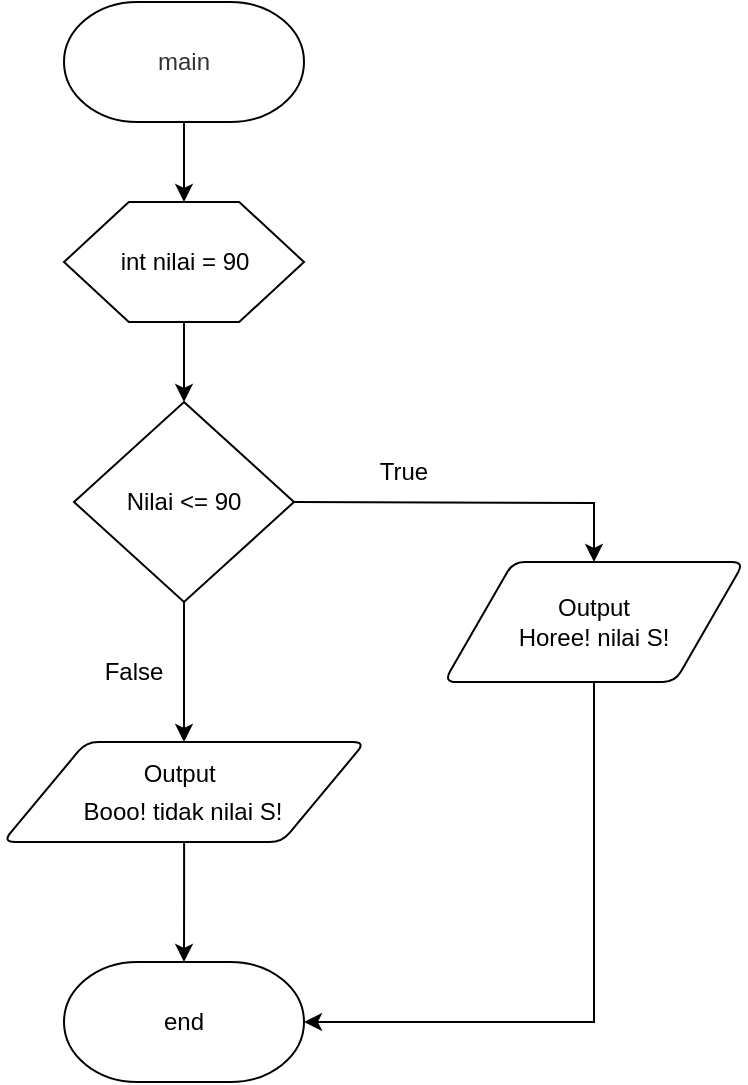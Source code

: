 <mxfile version="21.8.2" type="device">
  <diagram name="Page-1" id="bOsw9nqrsD_bBNR3ue8Q">
    <mxGraphModel dx="597" dy="820" grid="1" gridSize="10" guides="1" tooltips="1" connect="1" arrows="1" fold="1" page="1" pageScale="1" pageWidth="827" pageHeight="1169" math="0" shadow="0">
      <root>
        <mxCell id="0" />
        <mxCell id="1" parent="0" />
        <mxCell id="wiBSHBN3SHqBTRkv2X46-7" style="edgeStyle=orthogonalEdgeStyle;rounded=0;orthogonalLoop=1;jettySize=auto;html=1;entryX=0.5;entryY=0;entryDx=0;entryDy=0;fontFamily=Helvetica;strokeWidth=1;fillColor=#f5f5f5;strokeColor=#000000;shadow=0;" parent="1" source="wiBSHBN3SHqBTRkv2X46-2" target="wiBSHBN3SHqBTRkv2X46-6" edge="1">
          <mxGeometry relative="1" as="geometry" />
        </mxCell>
        <mxCell id="wiBSHBN3SHqBTRkv2X46-2" value="main" style="strokeWidth=1;html=1;shape=mxgraph.flowchart.terminator;whiteSpace=wrap;fontFamily=Helvetica;fillColor=#ffffff;fontColor=#333333;strokeColor=#000000;" parent="1" vertex="1">
          <mxGeometry x="120" y="120" width="120" height="60" as="geometry" />
        </mxCell>
        <mxCell id="wiBSHBN3SHqBTRkv2X46-11" style="edgeStyle=orthogonalEdgeStyle;rounded=0;orthogonalLoop=1;jettySize=auto;html=1;entryX=0.5;entryY=0;entryDx=0;entryDy=0;strokeWidth=1;fontFamily=Helvetica;fillColor=#f5f5f5;strokeColor=#000000;shadow=0;" parent="1" source="wiBSHBN3SHqBTRkv2X46-6" edge="1">
          <mxGeometry relative="1" as="geometry">
            <mxPoint x="180" y="320" as="targetPoint" />
          </mxGeometry>
        </mxCell>
        <mxCell id="wiBSHBN3SHqBTRkv2X46-6" value="int nilai = 90" style="verticalLabelPosition=middle;verticalAlign=middle;html=1;shape=hexagon;perimeter=hexagonPerimeter2;arcSize=6;size=0.27;fontFamily=Helvetica;labelPosition=center;align=center;strokeWidth=1;" parent="1" vertex="1">
          <mxGeometry x="120" y="220" width="120" height="60" as="geometry" />
        </mxCell>
        <mxCell id="wiBSHBN3SHqBTRkv2X46-14" value="Output &lt;br&gt;Horee! nilai S!" style="shape=parallelogram;html=1;strokeWidth=1;perimeter=parallelogramPerimeter;whiteSpace=wrap;rounded=1;arcSize=12;size=0.23;fontFamily=Helvetica;" parent="1" vertex="1">
          <mxGeometry x="310" y="400" width="150" height="60" as="geometry" />
        </mxCell>
        <mxCell id="wiBSHBN3SHqBTRkv2X46-16" value="end" style="strokeWidth=1;html=1;shape=mxgraph.flowchart.terminator;whiteSpace=wrap;fontFamily=Helvetica;" parent="1" vertex="1">
          <mxGeometry x="120" y="600" width="120" height="60" as="geometry" />
        </mxCell>
        <mxCell id="-0l5DUAA4vOfdjbImzqf-3" value="Nilai &amp;lt;= 90" style="strokeWidth=1;html=1;shape=mxgraph.flowchart.decision;whiteSpace=wrap;strokeColor=default;" parent="1" vertex="1">
          <mxGeometry x="125" y="320" width="110" height="100" as="geometry" />
        </mxCell>
        <mxCell id="-0l5DUAA4vOfdjbImzqf-9" style="edgeStyle=orthogonalEdgeStyle;rounded=0;orthogonalLoop=1;jettySize=auto;html=1;strokeWidth=1;fontFamily=Helvetica;fillColor=#f5f5f5;strokeColor=#000000;shadow=0;" parent="1" target="wiBSHBN3SHqBTRkv2X46-14" edge="1">
          <mxGeometry relative="1" as="geometry">
            <mxPoint x="235" y="370" as="sourcePoint" />
            <mxPoint x="360" y="400" as="targetPoint" />
          </mxGeometry>
        </mxCell>
        <mxCell id="-0l5DUAA4vOfdjbImzqf-18" value="True&lt;br&gt;" style="text;html=1;strokeColor=none;fillColor=none;align=center;verticalAlign=middle;whiteSpace=wrap;rounded=0;" parent="1" vertex="1">
          <mxGeometry x="260" y="340" width="60" height="30" as="geometry" />
        </mxCell>
        <mxCell id="-0l5DUAA4vOfdjbImzqf-19" value="False" style="text;html=1;strokeColor=none;fillColor=none;align=center;verticalAlign=middle;whiteSpace=wrap;rounded=0;" parent="1" vertex="1">
          <mxGeometry x="125" y="440" width="60" height="30" as="geometry" />
        </mxCell>
        <mxCell id="-0l5DUAA4vOfdjbImzqf-20" style="edgeStyle=orthogonalEdgeStyle;rounded=0;orthogonalLoop=1;jettySize=auto;html=1;strokeWidth=1;fontFamily=Helvetica;fillColor=#f5f5f5;strokeColor=#000000;shadow=0;exitX=0.5;exitY=1;exitDx=0;exitDy=0;entryX=1;entryY=0.5;entryDx=0;entryDy=0;entryPerimeter=0;" parent="1" source="wiBSHBN3SHqBTRkv2X46-14" target="wiBSHBN3SHqBTRkv2X46-16" edge="1">
          <mxGeometry relative="1" as="geometry">
            <mxPoint x="260" y="480" as="sourcePoint" />
            <mxPoint x="400" y="510" as="targetPoint" />
          </mxGeometry>
        </mxCell>
        <mxCell id="-0l5DUAA4vOfdjbImzqf-27" style="edgeStyle=orthogonalEdgeStyle;rounded=0;orthogonalLoop=1;jettySize=auto;html=1;entryX=0.5;entryY=0;entryDx=0;entryDy=0;strokeWidth=1;fontFamily=Helvetica;fillColor=#f5f5f5;strokeColor=#000000;shadow=0;" parent="1" source="-0l5DUAA4vOfdjbImzqf-3" target="-0l5DUAA4vOfdjbImzqf-28" edge="1">
          <mxGeometry relative="1" as="geometry">
            <mxPoint x="179" y="419" as="sourcePoint" />
            <mxPoint x="179" y="459" as="targetPoint" />
          </mxGeometry>
        </mxCell>
        <mxCell id="-0l5DUAA4vOfdjbImzqf-28" value="&lt;div style=&quot;line-height: 19px;&quot;&gt;&lt;font style=&quot;font-size: 12px;&quot;&gt;Output&amp;nbsp;&lt;/font&gt;&lt;/div&gt;&lt;div style=&quot;line-height: 19px;&quot;&gt;&lt;font style=&quot;font-size: 12px;&quot;&gt;Booo! tidak nilai S!&lt;/font&gt;&lt;/div&gt;" style="shape=parallelogram;html=1;strokeWidth=1;perimeter=parallelogramPerimeter;whiteSpace=wrap;rounded=1;arcSize=12;size=0.23;fontFamily=Helvetica;" parent="1" vertex="1">
          <mxGeometry x="89.38" y="490" width="181.25" height="50" as="geometry" />
        </mxCell>
        <mxCell id="-0l5DUAA4vOfdjbImzqf-29" style="edgeStyle=orthogonalEdgeStyle;rounded=0;orthogonalLoop=1;jettySize=auto;html=1;entryX=0.5;entryY=0;entryDx=0;entryDy=0;strokeWidth=1;fontFamily=Helvetica;fillColor=#f5f5f5;strokeColor=#000000;shadow=0;entryPerimeter=0;" parent="1" source="-0l5DUAA4vOfdjbImzqf-28" target="wiBSHBN3SHqBTRkv2X46-16" edge="1">
          <mxGeometry relative="1" as="geometry">
            <mxPoint x="180" y="545" as="sourcePoint" />
            <mxPoint x="179.5" y="585" as="targetPoint" />
          </mxGeometry>
        </mxCell>
      </root>
    </mxGraphModel>
  </diagram>
</mxfile>
